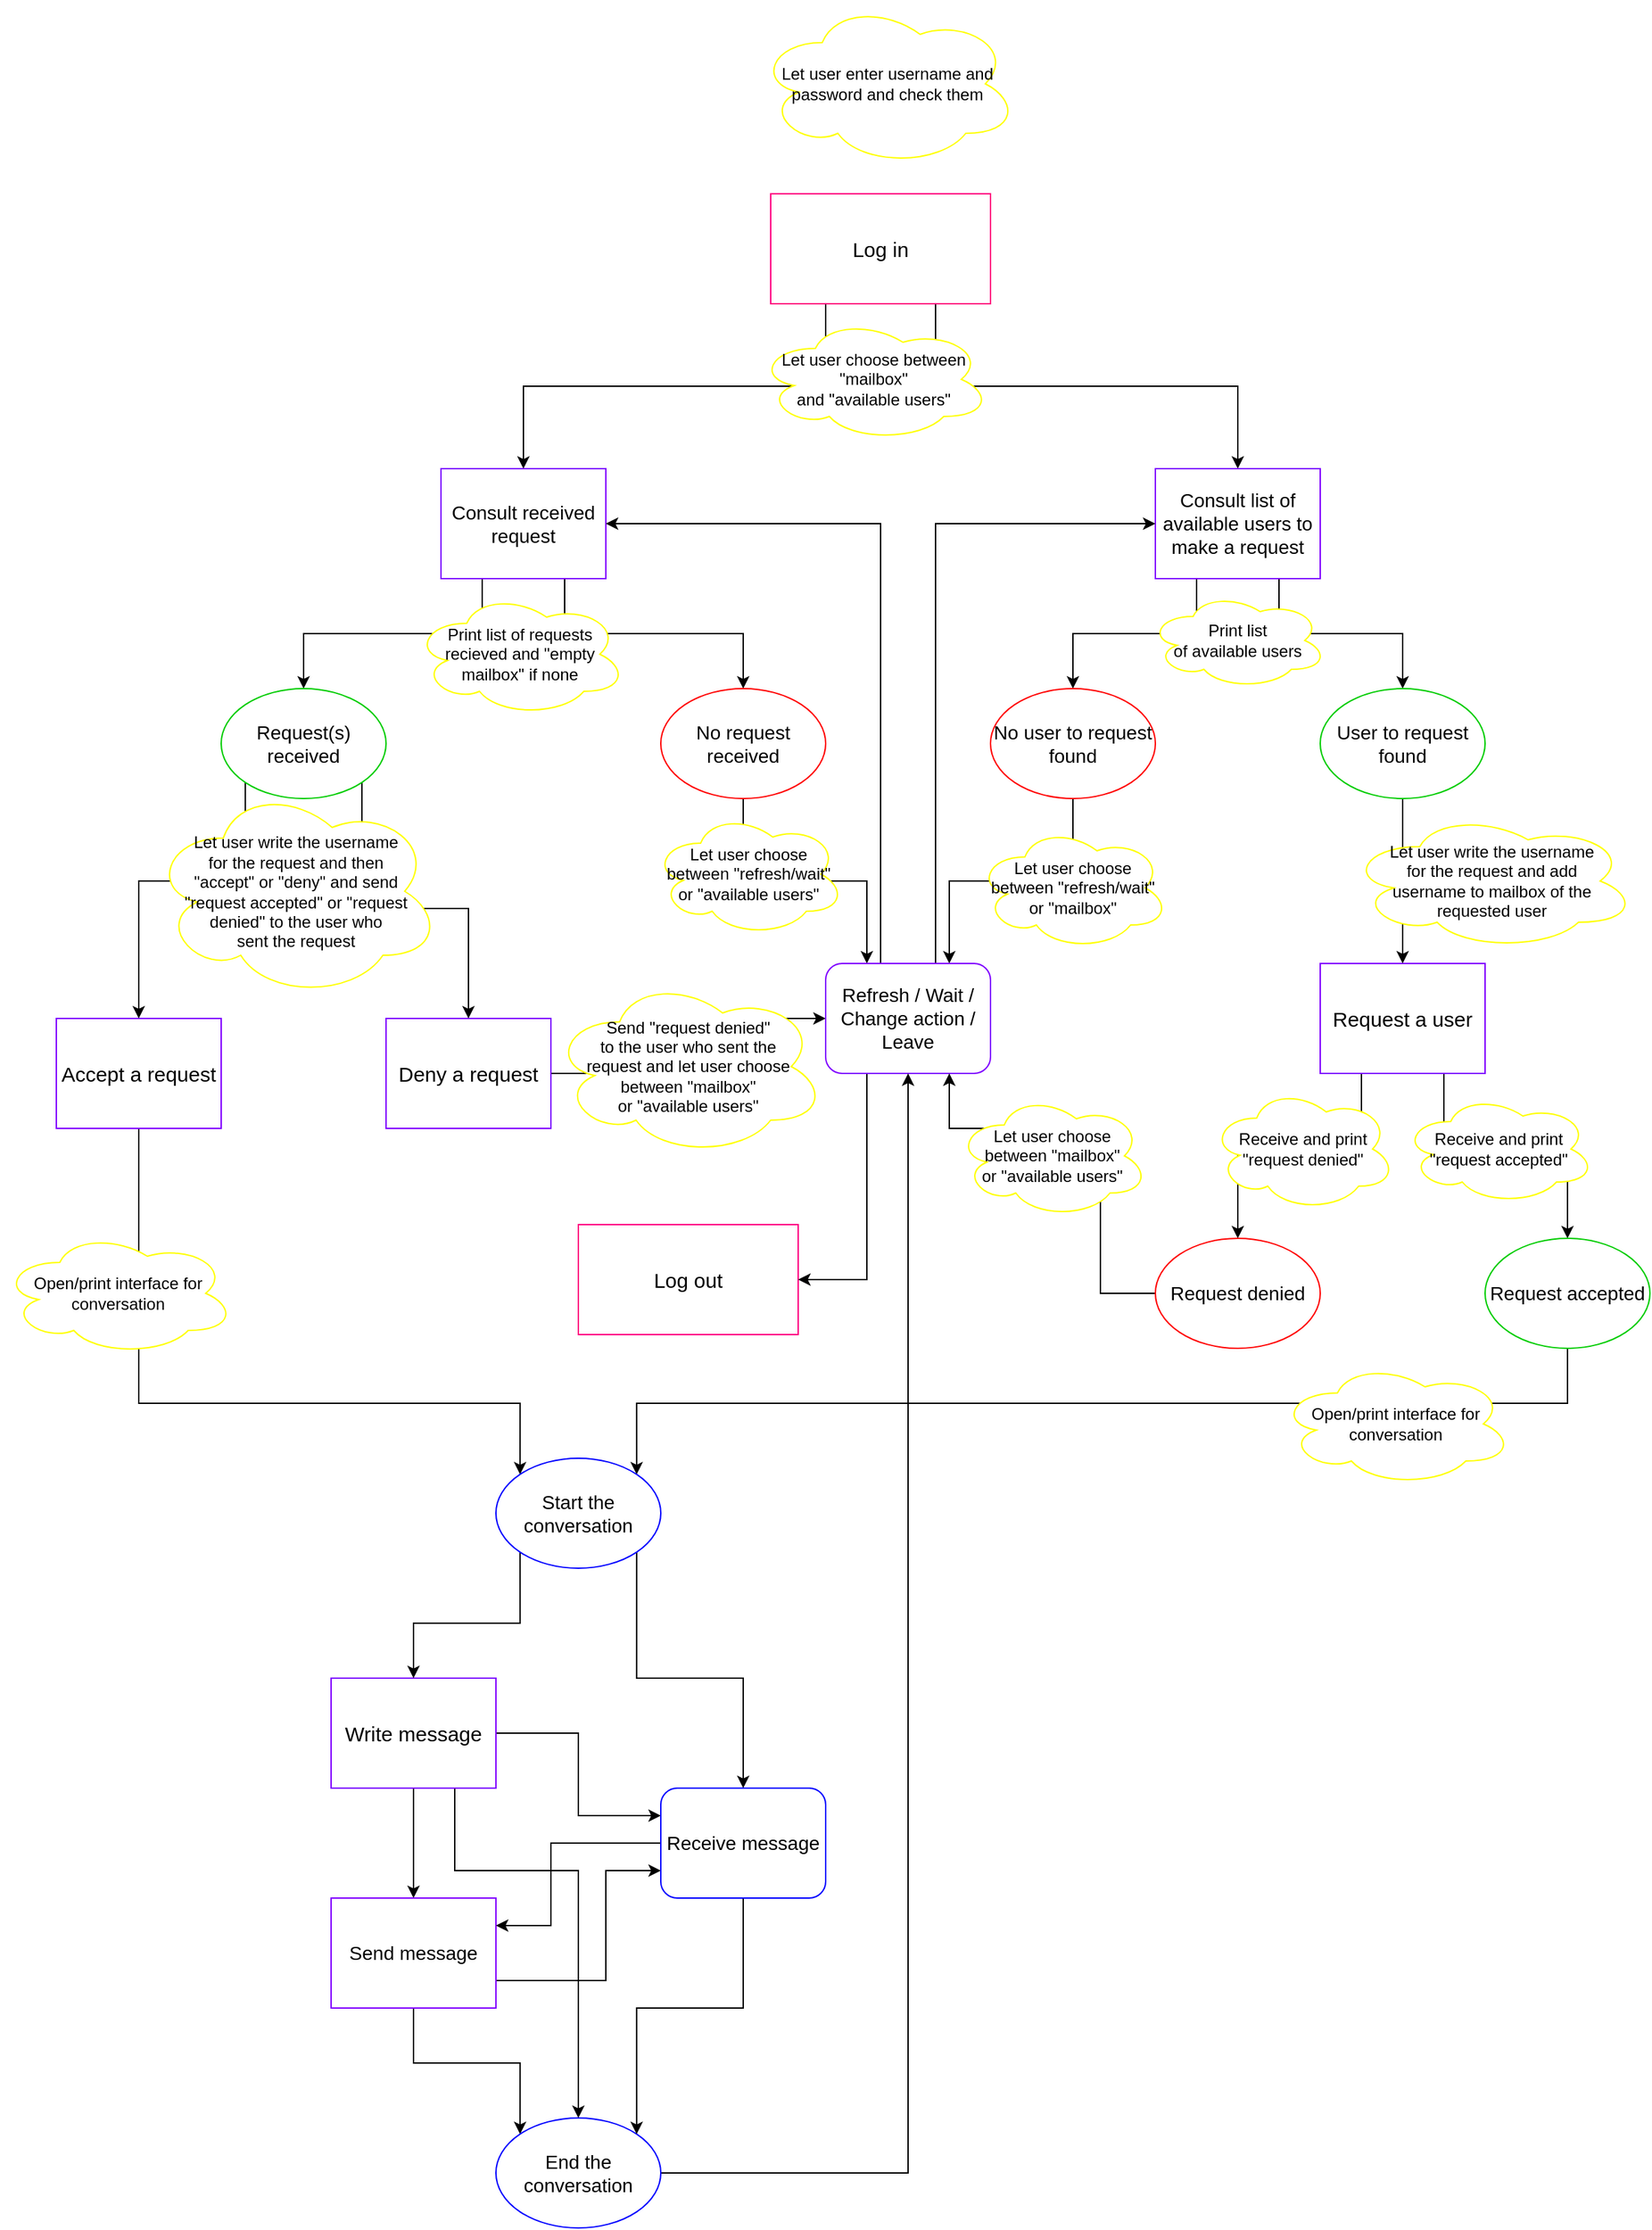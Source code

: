 <mxfile version="13.9.9" type="github">
  <diagram id="4xfSyRILvvJ5qcTq9c_M" name="Page-1">
    <mxGraphModel dx="2195" dy="1962" grid="1" gridSize="10" guides="1" tooltips="1" connect="1" arrows="1" fold="1" page="1" pageScale="1" pageWidth="827" pageHeight="1169" math="0" shadow="0">
      <root>
        <mxCell id="0" />
        <mxCell id="1" parent="0" />
        <mxCell id="45BCsNxyUKKtiH-OP_Ch-13" style="edgeStyle=orthogonalEdgeStyle;rounded=0;orthogonalLoop=1;jettySize=auto;html=1;entryX=0.5;entryY=0;entryDx=0;entryDy=0;exitX=0.25;exitY=1;exitDx=0;exitDy=0;" parent="1" source="45BCsNxyUKKtiH-OP_Ch-1" target="45BCsNxyUKKtiH-OP_Ch-4" edge="1">
          <mxGeometry relative="1" as="geometry" />
        </mxCell>
        <mxCell id="45BCsNxyUKKtiH-OP_Ch-14" style="edgeStyle=orthogonalEdgeStyle;rounded=0;orthogonalLoop=1;jettySize=auto;html=1;entryX=0.5;entryY=0;entryDx=0;entryDy=0;exitX=0.75;exitY=1;exitDx=0;exitDy=0;" parent="1" source="45BCsNxyUKKtiH-OP_Ch-1" target="45BCsNxyUKKtiH-OP_Ch-3" edge="1">
          <mxGeometry relative="1" as="geometry" />
        </mxCell>
        <mxCell id="45BCsNxyUKKtiH-OP_Ch-1" value="&lt;font style=&quot;font-size: 15px&quot;&gt;Log in&lt;/font&gt;" style="rounded=0;whiteSpace=wrap;html=1;strokeColor=#FF0080;" parent="1" vertex="1">
          <mxGeometry x="360" width="160" height="80" as="geometry" />
        </mxCell>
        <mxCell id="45BCsNxyUKKtiH-OP_Ch-2" value="&lt;font style=&quot;font-size: 15px&quot;&gt;Log out&lt;/font&gt;" style="rounded=0;whiteSpace=wrap;html=1;strokeColor=#FF0080;" parent="1" vertex="1">
          <mxGeometry x="220" y="750" width="160" height="80" as="geometry" />
        </mxCell>
        <mxCell id="45BCsNxyUKKtiH-OP_Ch-34" style="edgeStyle=orthogonalEdgeStyle;rounded=0;orthogonalLoop=1;jettySize=auto;html=1;entryX=0.5;entryY=0;entryDx=0;entryDy=0;exitX=0.25;exitY=1;exitDx=0;exitDy=0;" parent="1" source="45BCsNxyUKKtiH-OP_Ch-3" target="45BCsNxyUKKtiH-OP_Ch-31" edge="1">
          <mxGeometry relative="1" as="geometry" />
        </mxCell>
        <mxCell id="45BCsNxyUKKtiH-OP_Ch-43" style="edgeStyle=orthogonalEdgeStyle;rounded=0;orthogonalLoop=1;jettySize=auto;html=1;exitX=0.75;exitY=1;exitDx=0;exitDy=0;" parent="1" source="45BCsNxyUKKtiH-OP_Ch-3" target="45BCsNxyUKKtiH-OP_Ch-32" edge="1">
          <mxGeometry relative="1" as="geometry" />
        </mxCell>
        <mxCell id="45BCsNxyUKKtiH-OP_Ch-3" value="&lt;font style=&quot;font-size: 14px&quot;&gt;Consult list of available users to make a request&lt;/font&gt;" style="rounded=0;whiteSpace=wrap;html=1;strokeColor=#7F00FF;" parent="1" vertex="1">
          <mxGeometry x="640" y="200" width="120" height="80" as="geometry" />
        </mxCell>
        <mxCell id="45BCsNxyUKKtiH-OP_Ch-24" style="edgeStyle=orthogonalEdgeStyle;rounded=0;orthogonalLoop=1;jettySize=auto;html=1;entryX=0.5;entryY=0;entryDx=0;entryDy=0;exitX=0.25;exitY=1;exitDx=0;exitDy=0;" parent="1" source="45BCsNxyUKKtiH-OP_Ch-4" target="45BCsNxyUKKtiH-OP_Ch-21" edge="1">
          <mxGeometry relative="1" as="geometry" />
        </mxCell>
        <mxCell id="45BCsNxyUKKtiH-OP_Ch-25" style="edgeStyle=orthogonalEdgeStyle;rounded=0;orthogonalLoop=1;jettySize=auto;html=1;exitX=0.75;exitY=1;exitDx=0;exitDy=0;" parent="1" source="45BCsNxyUKKtiH-OP_Ch-4" target="45BCsNxyUKKtiH-OP_Ch-23" edge="1">
          <mxGeometry relative="1" as="geometry" />
        </mxCell>
        <mxCell id="45BCsNxyUKKtiH-OP_Ch-4" value="&lt;font style=&quot;font-size: 14px&quot;&gt;Consult received request&lt;/font&gt;" style="rounded=0;whiteSpace=wrap;html=1;strokeColor=#7F00FF;" parent="1" vertex="1">
          <mxGeometry x="120" y="200" width="120" height="80" as="geometry" />
        </mxCell>
        <mxCell id="45BCsNxyUKKtiH-OP_Ch-55" style="edgeStyle=orthogonalEdgeStyle;rounded=0;orthogonalLoop=1;jettySize=auto;html=1;entryX=0.5;entryY=0;entryDx=0;entryDy=0;exitX=0.25;exitY=1;exitDx=0;exitDy=0;" parent="1" source="45BCsNxyUKKtiH-OP_Ch-5" target="45BCsNxyUKKtiH-OP_Ch-53" edge="1">
          <mxGeometry relative="1" as="geometry" />
        </mxCell>
        <mxCell id="45BCsNxyUKKtiH-OP_Ch-56" style="edgeStyle=orthogonalEdgeStyle;rounded=0;orthogonalLoop=1;jettySize=auto;html=1;exitX=0.75;exitY=1;exitDx=0;exitDy=0;" parent="1" source="45BCsNxyUKKtiH-OP_Ch-5" target="45BCsNxyUKKtiH-OP_Ch-54" edge="1">
          <mxGeometry relative="1" as="geometry" />
        </mxCell>
        <mxCell id="45BCsNxyUKKtiH-OP_Ch-5" value="&lt;font style=&quot;font-size: 15px&quot;&gt;Request a user&lt;br&gt;&lt;/font&gt;" style="rounded=0;whiteSpace=wrap;html=1;strokeColor=#7F00FF;" parent="1" vertex="1">
          <mxGeometry x="760" y="560" width="120" height="80" as="geometry" />
        </mxCell>
        <mxCell id="45BCsNxyUKKtiH-OP_Ch-77" style="edgeStyle=orthogonalEdgeStyle;rounded=0;orthogonalLoop=1;jettySize=auto;html=1;entryX=0;entryY=0;entryDx=0;entryDy=0;" parent="1" source="45BCsNxyUKKtiH-OP_Ch-7" target="45BCsNxyUKKtiH-OP_Ch-64" edge="1">
          <mxGeometry relative="1" as="geometry">
            <Array as="points">
              <mxPoint x="-100" y="880" />
              <mxPoint x="178" y="880" />
            </Array>
          </mxGeometry>
        </mxCell>
        <mxCell id="45BCsNxyUKKtiH-OP_Ch-7" value="&lt;font style=&quot;font-size: 15px&quot;&gt;Accept a request&lt;br&gt;&lt;/font&gt;" style="rounded=0;whiteSpace=wrap;html=1;strokeColor=#7F00FF;" parent="1" vertex="1">
          <mxGeometry x="-160" y="600" width="120" height="80" as="geometry" />
        </mxCell>
        <mxCell id="45BCsNxyUKKtiH-OP_Ch-52" style="edgeStyle=orthogonalEdgeStyle;rounded=0;orthogonalLoop=1;jettySize=auto;html=1;entryX=0;entryY=0.5;entryDx=0;entryDy=0;exitX=1;exitY=0.5;exitDx=0;exitDy=0;" parent="1" source="45BCsNxyUKKtiH-OP_Ch-8" target="45BCsNxyUKKtiH-OP_Ch-46" edge="1">
          <mxGeometry relative="1" as="geometry" />
        </mxCell>
        <mxCell id="45BCsNxyUKKtiH-OP_Ch-8" value="&lt;font style=&quot;font-size: 15px&quot;&gt;Deny a request&lt;br&gt;&lt;/font&gt;" style="rounded=0;whiteSpace=wrap;html=1;strokeColor=#7F00FF;" parent="1" vertex="1">
          <mxGeometry x="80" y="600" width="120" height="80" as="geometry" />
        </mxCell>
        <mxCell id="45BCsNxyUKKtiH-OP_Ch-81" style="edgeStyle=orthogonalEdgeStyle;rounded=0;orthogonalLoop=1;jettySize=auto;html=1;entryX=0.5;entryY=0;entryDx=0;entryDy=0;" parent="1" source="45BCsNxyUKKtiH-OP_Ch-9" target="45BCsNxyUKKtiH-OP_Ch-10" edge="1">
          <mxGeometry relative="1" as="geometry" />
        </mxCell>
        <mxCell id="45BCsNxyUKKtiH-OP_Ch-87" style="edgeStyle=orthogonalEdgeStyle;rounded=0;orthogonalLoop=1;jettySize=auto;html=1;exitX=0.75;exitY=1;exitDx=0;exitDy=0;entryX=0.5;entryY=0;entryDx=0;entryDy=0;" parent="1" source="45BCsNxyUKKtiH-OP_Ch-9" target="45BCsNxyUKKtiH-OP_Ch-66" edge="1">
          <mxGeometry relative="1" as="geometry">
            <Array as="points">
              <mxPoint x="130" y="1220" />
              <mxPoint x="220" y="1220" />
            </Array>
          </mxGeometry>
        </mxCell>
        <mxCell id="45BCsNxyUKKtiH-OP_Ch-89" style="edgeStyle=orthogonalEdgeStyle;rounded=0;orthogonalLoop=1;jettySize=auto;html=1;entryX=0;entryY=0.25;entryDx=0;entryDy=0;" parent="1" source="45BCsNxyUKKtiH-OP_Ch-9" target="45BCsNxyUKKtiH-OP_Ch-68" edge="1">
          <mxGeometry relative="1" as="geometry" />
        </mxCell>
        <mxCell id="45BCsNxyUKKtiH-OP_Ch-9" value="&lt;font style=&quot;font-size: 15px&quot;&gt;Write message&lt;br&gt;&lt;/font&gt;" style="rounded=0;whiteSpace=wrap;html=1;strokeColor=#7F00FF;" parent="1" vertex="1">
          <mxGeometry x="40" y="1080" width="120" height="80" as="geometry" />
        </mxCell>
        <mxCell id="45BCsNxyUKKtiH-OP_Ch-84" style="edgeStyle=orthogonalEdgeStyle;rounded=0;orthogonalLoop=1;jettySize=auto;html=1;entryX=0;entryY=0;entryDx=0;entryDy=0;" parent="1" source="45BCsNxyUKKtiH-OP_Ch-10" target="45BCsNxyUKKtiH-OP_Ch-66" edge="1">
          <mxGeometry relative="1" as="geometry" />
        </mxCell>
        <mxCell id="45BCsNxyUKKtiH-OP_Ch-91" style="edgeStyle=orthogonalEdgeStyle;rounded=0;orthogonalLoop=1;jettySize=auto;html=1;exitX=1;exitY=0.75;exitDx=0;exitDy=0;entryX=0;entryY=0.75;entryDx=0;entryDy=0;" parent="1" source="45BCsNxyUKKtiH-OP_Ch-10" target="45BCsNxyUKKtiH-OP_Ch-68" edge="1">
          <mxGeometry relative="1" as="geometry">
            <Array as="points">
              <mxPoint x="240" y="1300" />
              <mxPoint x="240" y="1220" />
            </Array>
          </mxGeometry>
        </mxCell>
        <mxCell id="45BCsNxyUKKtiH-OP_Ch-10" value="&lt;font style=&quot;font-size: 14px&quot;&gt;Send message&lt;/font&gt;" style="rounded=0;whiteSpace=wrap;html=1;strokeColor=#7F00FF;" parent="1" vertex="1">
          <mxGeometry x="40" y="1240" width="120" height="80" as="geometry" />
        </mxCell>
        <mxCell id="45BCsNxyUKKtiH-OP_Ch-28" style="edgeStyle=orthogonalEdgeStyle;rounded=0;orthogonalLoop=1;jettySize=auto;html=1;entryX=0.5;entryY=0;entryDx=0;entryDy=0;exitX=0;exitY=1;exitDx=0;exitDy=0;" parent="1" source="45BCsNxyUKKtiH-OP_Ch-21" target="45BCsNxyUKKtiH-OP_Ch-7" edge="1">
          <mxGeometry relative="1" as="geometry">
            <Array as="points">
              <mxPoint x="-22" y="500" />
              <mxPoint x="-100" y="500" />
            </Array>
          </mxGeometry>
        </mxCell>
        <mxCell id="45BCsNxyUKKtiH-OP_Ch-29" style="edgeStyle=orthogonalEdgeStyle;rounded=0;orthogonalLoop=1;jettySize=auto;html=1;exitX=1;exitY=1;exitDx=0;exitDy=0;" parent="1" source="45BCsNxyUKKtiH-OP_Ch-21" target="45BCsNxyUKKtiH-OP_Ch-8" edge="1">
          <mxGeometry relative="1" as="geometry" />
        </mxCell>
        <mxCell id="45BCsNxyUKKtiH-OP_Ch-21" value="&lt;font style=&quot;font-size: 14px&quot;&gt;Request(s) received&lt;/font&gt;" style="ellipse;whiteSpace=wrap;html=1;strokeColor=#00CC00;" parent="1" vertex="1">
          <mxGeometry x="-40" y="360" width="120" height="80" as="geometry" />
        </mxCell>
        <mxCell id="45BCsNxyUKKtiH-OP_Ch-47" style="edgeStyle=orthogonalEdgeStyle;rounded=0;orthogonalLoop=1;jettySize=auto;html=1;entryX=0.25;entryY=0;entryDx=0;entryDy=0;" parent="1" source="45BCsNxyUKKtiH-OP_Ch-23" target="45BCsNxyUKKtiH-OP_Ch-46" edge="1">
          <mxGeometry relative="1" as="geometry" />
        </mxCell>
        <mxCell id="45BCsNxyUKKtiH-OP_Ch-23" value="&lt;font style=&quot;font-size: 14px&quot;&gt;No request received&lt;/font&gt;" style="ellipse;whiteSpace=wrap;html=1;strokeColor=#FF0000;" parent="1" vertex="1">
          <mxGeometry x="280" y="360" width="120" height="80" as="geometry" />
        </mxCell>
        <mxCell id="45BCsNxyUKKtiH-OP_Ch-48" style="edgeStyle=orthogonalEdgeStyle;rounded=0;orthogonalLoop=1;jettySize=auto;html=1;entryX=0.75;entryY=0;entryDx=0;entryDy=0;" parent="1" source="45BCsNxyUKKtiH-OP_Ch-31" target="45BCsNxyUKKtiH-OP_Ch-46" edge="1">
          <mxGeometry relative="1" as="geometry" />
        </mxCell>
        <mxCell id="45BCsNxyUKKtiH-OP_Ch-31" value="&lt;font style=&quot;font-size: 14px&quot;&gt;No user to reques&lt;/font&gt;&lt;font style=&quot;font-size: 14px&quot;&gt;t found&lt;/font&gt;" style="ellipse;whiteSpace=wrap;html=1;strokeColor=#FF0000;" parent="1" vertex="1">
          <mxGeometry x="520" y="360" width="120" height="80" as="geometry" />
        </mxCell>
        <mxCell id="45BCsNxyUKKtiH-OP_Ch-41" style="edgeStyle=orthogonalEdgeStyle;rounded=0;orthogonalLoop=1;jettySize=auto;html=1;" parent="1" source="45BCsNxyUKKtiH-OP_Ch-32" target="45BCsNxyUKKtiH-OP_Ch-5" edge="1">
          <mxGeometry relative="1" as="geometry" />
        </mxCell>
        <mxCell id="45BCsNxyUKKtiH-OP_Ch-32" value="&lt;font style=&quot;font-size: 14px&quot;&gt;User to reques&lt;/font&gt;&lt;font style=&quot;font-size: 14px&quot;&gt;t found&lt;br&gt;&lt;/font&gt;" style="ellipse;whiteSpace=wrap;html=1;strokeColor=#00CC00;" parent="1" vertex="1">
          <mxGeometry x="760" y="360" width="120" height="80" as="geometry" />
        </mxCell>
        <mxCell id="45BCsNxyUKKtiH-OP_Ch-97" style="edgeStyle=orthogonalEdgeStyle;rounded=0;orthogonalLoop=1;jettySize=auto;html=1;entryX=1;entryY=0.5;entryDx=0;entryDy=0;" parent="1" source="45BCsNxyUKKtiH-OP_Ch-46" target="45BCsNxyUKKtiH-OP_Ch-4" edge="1">
          <mxGeometry relative="1" as="geometry">
            <Array as="points">
              <mxPoint x="440" y="240" />
            </Array>
          </mxGeometry>
        </mxCell>
        <mxCell id="45BCsNxyUKKtiH-OP_Ch-98" style="edgeStyle=orthogonalEdgeStyle;rounded=0;orthogonalLoop=1;jettySize=auto;html=1;entryX=0;entryY=0.5;entryDx=0;entryDy=0;" parent="1" source="45BCsNxyUKKtiH-OP_Ch-46" target="45BCsNxyUKKtiH-OP_Ch-3" edge="1">
          <mxGeometry relative="1" as="geometry">
            <Array as="points">
              <mxPoint x="480" y="240" />
            </Array>
          </mxGeometry>
        </mxCell>
        <mxCell id="0HnCs26YUn6dYnlejCGZ-24" style="edgeStyle=orthogonalEdgeStyle;rounded=0;orthogonalLoop=1;jettySize=auto;html=1;exitX=0.25;exitY=1;exitDx=0;exitDy=0;entryX=1;entryY=0.5;entryDx=0;entryDy=0;" edge="1" parent="1" source="45BCsNxyUKKtiH-OP_Ch-46" target="45BCsNxyUKKtiH-OP_Ch-2">
          <mxGeometry relative="1" as="geometry" />
        </mxCell>
        <mxCell id="45BCsNxyUKKtiH-OP_Ch-46" value="&lt;div&gt;&lt;font style=&quot;font-size: 14px&quot;&gt;Refresh / Wait / Change action /&lt;/font&gt;&lt;/div&gt;&lt;div&gt;&lt;font style=&quot;font-size: 14px&quot;&gt;Leave&lt;br&gt;&lt;/font&gt;&lt;/div&gt;" style="rounded=1;whiteSpace=wrap;html=1;strokeColor=#7F00FF;" parent="1" vertex="1">
          <mxGeometry x="400" y="560" width="120" height="80" as="geometry" />
        </mxCell>
        <mxCell id="0HnCs26YUn6dYnlejCGZ-22" style="edgeStyle=orthogonalEdgeStyle;rounded=0;orthogonalLoop=1;jettySize=auto;html=1;entryX=0.75;entryY=1;entryDx=0;entryDy=0;" edge="1" parent="1" source="45BCsNxyUKKtiH-OP_Ch-53" target="45BCsNxyUKKtiH-OP_Ch-46">
          <mxGeometry relative="1" as="geometry">
            <Array as="points">
              <mxPoint x="600" y="800" />
              <mxPoint x="600" y="680" />
              <mxPoint x="490" y="680" />
            </Array>
          </mxGeometry>
        </mxCell>
        <mxCell id="45BCsNxyUKKtiH-OP_Ch-53" value="&lt;font style=&quot;font-size: 14px&quot;&gt;Request denied&lt;/font&gt;" style="ellipse;whiteSpace=wrap;html=1;strokeColor=#FF0000;" parent="1" vertex="1">
          <mxGeometry x="640" y="760" width="120" height="80" as="geometry" />
        </mxCell>
        <mxCell id="45BCsNxyUKKtiH-OP_Ch-78" style="edgeStyle=orthogonalEdgeStyle;rounded=0;orthogonalLoop=1;jettySize=auto;html=1;entryX=1;entryY=0;entryDx=0;entryDy=0;" parent="1" source="45BCsNxyUKKtiH-OP_Ch-54" target="45BCsNxyUKKtiH-OP_Ch-64" edge="1">
          <mxGeometry relative="1" as="geometry">
            <Array as="points">
              <mxPoint x="940" y="880" />
              <mxPoint x="262" y="880" />
            </Array>
          </mxGeometry>
        </mxCell>
        <mxCell id="45BCsNxyUKKtiH-OP_Ch-54" value="&lt;font style=&quot;font-size: 14px&quot;&gt;Request accepted&lt;/font&gt;" style="ellipse;whiteSpace=wrap;html=1;strokeColor=#00CC00;" parent="1" vertex="1">
          <mxGeometry x="880" y="760" width="120" height="80" as="geometry" />
        </mxCell>
        <mxCell id="45BCsNxyUKKtiH-OP_Ch-79" style="edgeStyle=orthogonalEdgeStyle;rounded=0;orthogonalLoop=1;jettySize=auto;html=1;entryX=0.5;entryY=0;entryDx=0;entryDy=0;exitX=0;exitY=1;exitDx=0;exitDy=0;" parent="1" source="45BCsNxyUKKtiH-OP_Ch-64" target="45BCsNxyUKKtiH-OP_Ch-9" edge="1">
          <mxGeometry relative="1" as="geometry" />
        </mxCell>
        <mxCell id="45BCsNxyUKKtiH-OP_Ch-80" style="edgeStyle=orthogonalEdgeStyle;rounded=0;orthogonalLoop=1;jettySize=auto;html=1;exitX=1;exitY=1;exitDx=0;exitDy=0;" parent="1" source="45BCsNxyUKKtiH-OP_Ch-64" target="45BCsNxyUKKtiH-OP_Ch-68" edge="1">
          <mxGeometry relative="1" as="geometry" />
        </mxCell>
        <mxCell id="45BCsNxyUKKtiH-OP_Ch-64" value="&lt;font style=&quot;font-size: 14px&quot;&gt;Start the conversation&lt;/font&gt;" style="ellipse;whiteSpace=wrap;html=1;strokeColor=#0000FF;" parent="1" vertex="1">
          <mxGeometry x="160" y="920" width="120" height="80" as="geometry" />
        </mxCell>
        <mxCell id="0HnCs26YUn6dYnlejCGZ-23" style="edgeStyle=orthogonalEdgeStyle;rounded=0;orthogonalLoop=1;jettySize=auto;html=1;" edge="1" parent="1" source="45BCsNxyUKKtiH-OP_Ch-66" target="45BCsNxyUKKtiH-OP_Ch-46">
          <mxGeometry relative="1" as="geometry" />
        </mxCell>
        <mxCell id="45BCsNxyUKKtiH-OP_Ch-66" value="&lt;font style=&quot;font-size: 14px&quot;&gt;End the conversation&lt;/font&gt;" style="ellipse;whiteSpace=wrap;html=1;strokeColor=#0000FF;" parent="1" vertex="1">
          <mxGeometry x="160" y="1400" width="120" height="80" as="geometry" />
        </mxCell>
        <mxCell id="45BCsNxyUKKtiH-OP_Ch-86" style="edgeStyle=orthogonalEdgeStyle;rounded=0;orthogonalLoop=1;jettySize=auto;html=1;entryX=1;entryY=0;entryDx=0;entryDy=0;" parent="1" source="45BCsNxyUKKtiH-OP_Ch-68" target="45BCsNxyUKKtiH-OP_Ch-66" edge="1">
          <mxGeometry relative="1" as="geometry" />
        </mxCell>
        <mxCell id="45BCsNxyUKKtiH-OP_Ch-90" style="edgeStyle=orthogonalEdgeStyle;rounded=0;orthogonalLoop=1;jettySize=auto;html=1;entryX=1;entryY=0.25;entryDx=0;entryDy=0;" parent="1" source="45BCsNxyUKKtiH-OP_Ch-68" target="45BCsNxyUKKtiH-OP_Ch-10" edge="1">
          <mxGeometry relative="1" as="geometry">
            <Array as="points">
              <mxPoint x="200" y="1200" />
              <mxPoint x="200" y="1260" />
            </Array>
          </mxGeometry>
        </mxCell>
        <mxCell id="45BCsNxyUKKtiH-OP_Ch-68" value="&lt;font style=&quot;font-size: 14px&quot;&gt;Receive message&lt;/font&gt;" style="rounded=1;whiteSpace=wrap;html=1;strokeColor=#0000FF;" parent="1" vertex="1">
          <mxGeometry x="280" y="1160" width="120" height="80" as="geometry" />
        </mxCell>
        <mxCell id="0HnCs26YUn6dYnlejCGZ-3" value="&lt;div&gt;&lt;font style=&quot;font-size: 12px&quot;&gt;Print list &lt;br&gt;&lt;/font&gt;&lt;/div&gt;&lt;div&gt;&lt;font style=&quot;font-size: 12px&quot;&gt;&lt;font style=&quot;font-size: 12px&quot;&gt;of available users&lt;/font&gt;&lt;br&gt;&lt;/font&gt;&lt;/div&gt;" style="ellipse;shape=cloud;whiteSpace=wrap;html=1;strokeColor=#FFFF00;" vertex="1" parent="1">
          <mxGeometry x="635" y="290" width="130" height="70" as="geometry" />
        </mxCell>
        <mxCell id="0HnCs26YUn6dYnlejCGZ-4" value="&lt;div&gt;&lt;font style=&quot;font-size: 12px&quot;&gt;Let user choose between &quot;mailbox&quot; &lt;br&gt;&lt;/font&gt;&lt;/div&gt;&lt;div&gt;&lt;font style=&quot;font-size: 12px&quot;&gt;and &quot;available users&quot;&lt;br&gt;&lt;/font&gt;&lt;/div&gt;" style="ellipse;shape=cloud;whiteSpace=wrap;html=1;strokeColor=#FFFF00;" vertex="1" parent="1">
          <mxGeometry x="350" y="90" width="170" height="90" as="geometry" />
        </mxCell>
        <mxCell id="0HnCs26YUn6dYnlejCGZ-5" value="&lt;div&gt;Let user write the username &lt;br&gt;&lt;/div&gt;&lt;div&gt;for the request and add &lt;br&gt;&lt;/div&gt;&lt;div&gt;username to mailbox of the &lt;br&gt;&lt;/div&gt;&lt;div&gt;requested user&lt;/div&gt;" style="ellipse;shape=cloud;whiteSpace=wrap;html=1;strokeColor=#FFFF00;" vertex="1" parent="1">
          <mxGeometry x="780" y="450" width="210" height="100" as="geometry" />
        </mxCell>
        <mxCell id="0HnCs26YUn6dYnlejCGZ-6" value="Print list of requests recieved and &quot;empty mailbox&quot; if none" style="ellipse;shape=cloud;whiteSpace=wrap;html=1;strokeColor=#FFFF00;" vertex="1" parent="1">
          <mxGeometry x="100" y="290" width="155" height="90" as="geometry" />
        </mxCell>
        <mxCell id="0HnCs26YUn6dYnlejCGZ-7" value="&lt;div&gt;Let user write the username &lt;br&gt;&lt;/div&gt;&lt;div&gt;for the request and then &lt;br&gt;&lt;/div&gt;&lt;div&gt;&quot;accept&quot; or &quot;deny&quot; and send &lt;br&gt;&lt;/div&gt;&lt;div&gt;&quot;request accepted&quot; or &quot;request &lt;br&gt;&lt;/div&gt;&lt;div&gt;denied&quot; to the user who &lt;br&gt;&lt;/div&gt;&lt;div&gt;sent the request&lt;br&gt;&lt;/div&gt;" style="ellipse;shape=cloud;whiteSpace=wrap;html=1;strokeColor=#FFFF00;" vertex="1" parent="1">
          <mxGeometry x="-91.25" y="430" width="211.25" height="155" as="geometry" />
        </mxCell>
        <mxCell id="0HnCs26YUn6dYnlejCGZ-8" value="&lt;div&gt;Let user choose &lt;br&gt;&lt;/div&gt;&lt;div&gt;between &quot;refresh/wait&quot; &lt;br&gt;&lt;/div&gt;&lt;div&gt;or &quot;mailbox&quot;&lt;/div&gt;" style="ellipse;shape=cloud;whiteSpace=wrap;html=1;strokeColor=#FFFF00;" vertex="1" parent="1">
          <mxGeometry x="510" y="460" width="140" height="90" as="geometry" />
        </mxCell>
        <mxCell id="0HnCs26YUn6dYnlejCGZ-9" value="&lt;div&gt;Let user choose &lt;br&gt;&lt;/div&gt;&lt;div&gt;between &quot;refresh/wait&quot; &lt;br&gt;&lt;/div&gt;&lt;div&gt;or &quot;available users&quot;&lt;/div&gt;" style="ellipse;shape=cloud;whiteSpace=wrap;html=1;strokeColor=#FFFF00;" vertex="1" parent="1">
          <mxGeometry x="274" y="450" width="140" height="90" as="geometry" />
        </mxCell>
        <mxCell id="0HnCs26YUn6dYnlejCGZ-10" value="&lt;div&gt;Let user choose &lt;br&gt;&lt;/div&gt;&lt;div&gt;between &quot;mailbox&quot; &lt;br&gt;&lt;/div&gt;&lt;div&gt;or &quot;available users&quot;&lt;/div&gt;" style="ellipse;shape=cloud;whiteSpace=wrap;html=1;strokeColor=#FFFF00;" vertex="1" parent="1">
          <mxGeometry x="495" y="655" width="140" height="90" as="geometry" />
        </mxCell>
        <mxCell id="0HnCs26YUn6dYnlejCGZ-11" value="&lt;div&gt;&lt;div&gt;Send &quot;request denied&quot; &lt;br&gt;&lt;/div&gt;&lt;div&gt;to the user who sent the &lt;br&gt;&lt;/div&gt;request and let user choose &lt;br&gt;&lt;/div&gt;&lt;div&gt;between &quot;mailbox&quot; &lt;br&gt;&lt;/div&gt;&lt;div&gt;or &quot;available users&quot;&lt;/div&gt;" style="ellipse;shape=cloud;whiteSpace=wrap;html=1;strokeColor=#FFFF00;" vertex="1" parent="1">
          <mxGeometry x="200" y="570" width="200" height="130" as="geometry" />
        </mxCell>
        <mxCell id="0HnCs26YUn6dYnlejCGZ-12" value="&lt;div&gt;Receive and print &lt;br&gt;&lt;/div&gt;&lt;div&gt;&quot;request accepted&quot;&lt;/div&gt;" style="ellipse;shape=cloud;whiteSpace=wrap;html=1;strokeColor=#FFFF00;" vertex="1" parent="1">
          <mxGeometry x="820" y="655" width="140" height="80" as="geometry" />
        </mxCell>
        <mxCell id="0HnCs26YUn6dYnlejCGZ-13" value="Open/print interface for conversation" style="ellipse;shape=cloud;whiteSpace=wrap;html=1;strokeColor=#FFFF00;" vertex="1" parent="1">
          <mxGeometry x="-200" y="755" width="170" height="90" as="geometry" />
        </mxCell>
        <mxCell id="0HnCs26YUn6dYnlejCGZ-16" value="Receive and print &quot;request denied&quot;" style="ellipse;shape=cloud;whiteSpace=wrap;html=1;strokeColor=#FFFF00;" vertex="1" parent="1">
          <mxGeometry x="680" y="650" width="135" height="90" as="geometry" />
        </mxCell>
        <mxCell id="0HnCs26YUn6dYnlejCGZ-18" value="Open/print interface for conversation" style="ellipse;shape=cloud;whiteSpace=wrap;html=1;strokeColor=#FFFF00;" vertex="1" parent="1">
          <mxGeometry x="730" y="850" width="170" height="90" as="geometry" />
        </mxCell>
        <mxCell id="0HnCs26YUn6dYnlejCGZ-19" value="Let user enter username and password and check them" style="ellipse;shape=cloud;whiteSpace=wrap;html=1;strokeColor=#FFFF00;" vertex="1" parent="1">
          <mxGeometry x="350" y="-140" width="190" height="120" as="geometry" />
        </mxCell>
      </root>
    </mxGraphModel>
  </diagram>
</mxfile>
